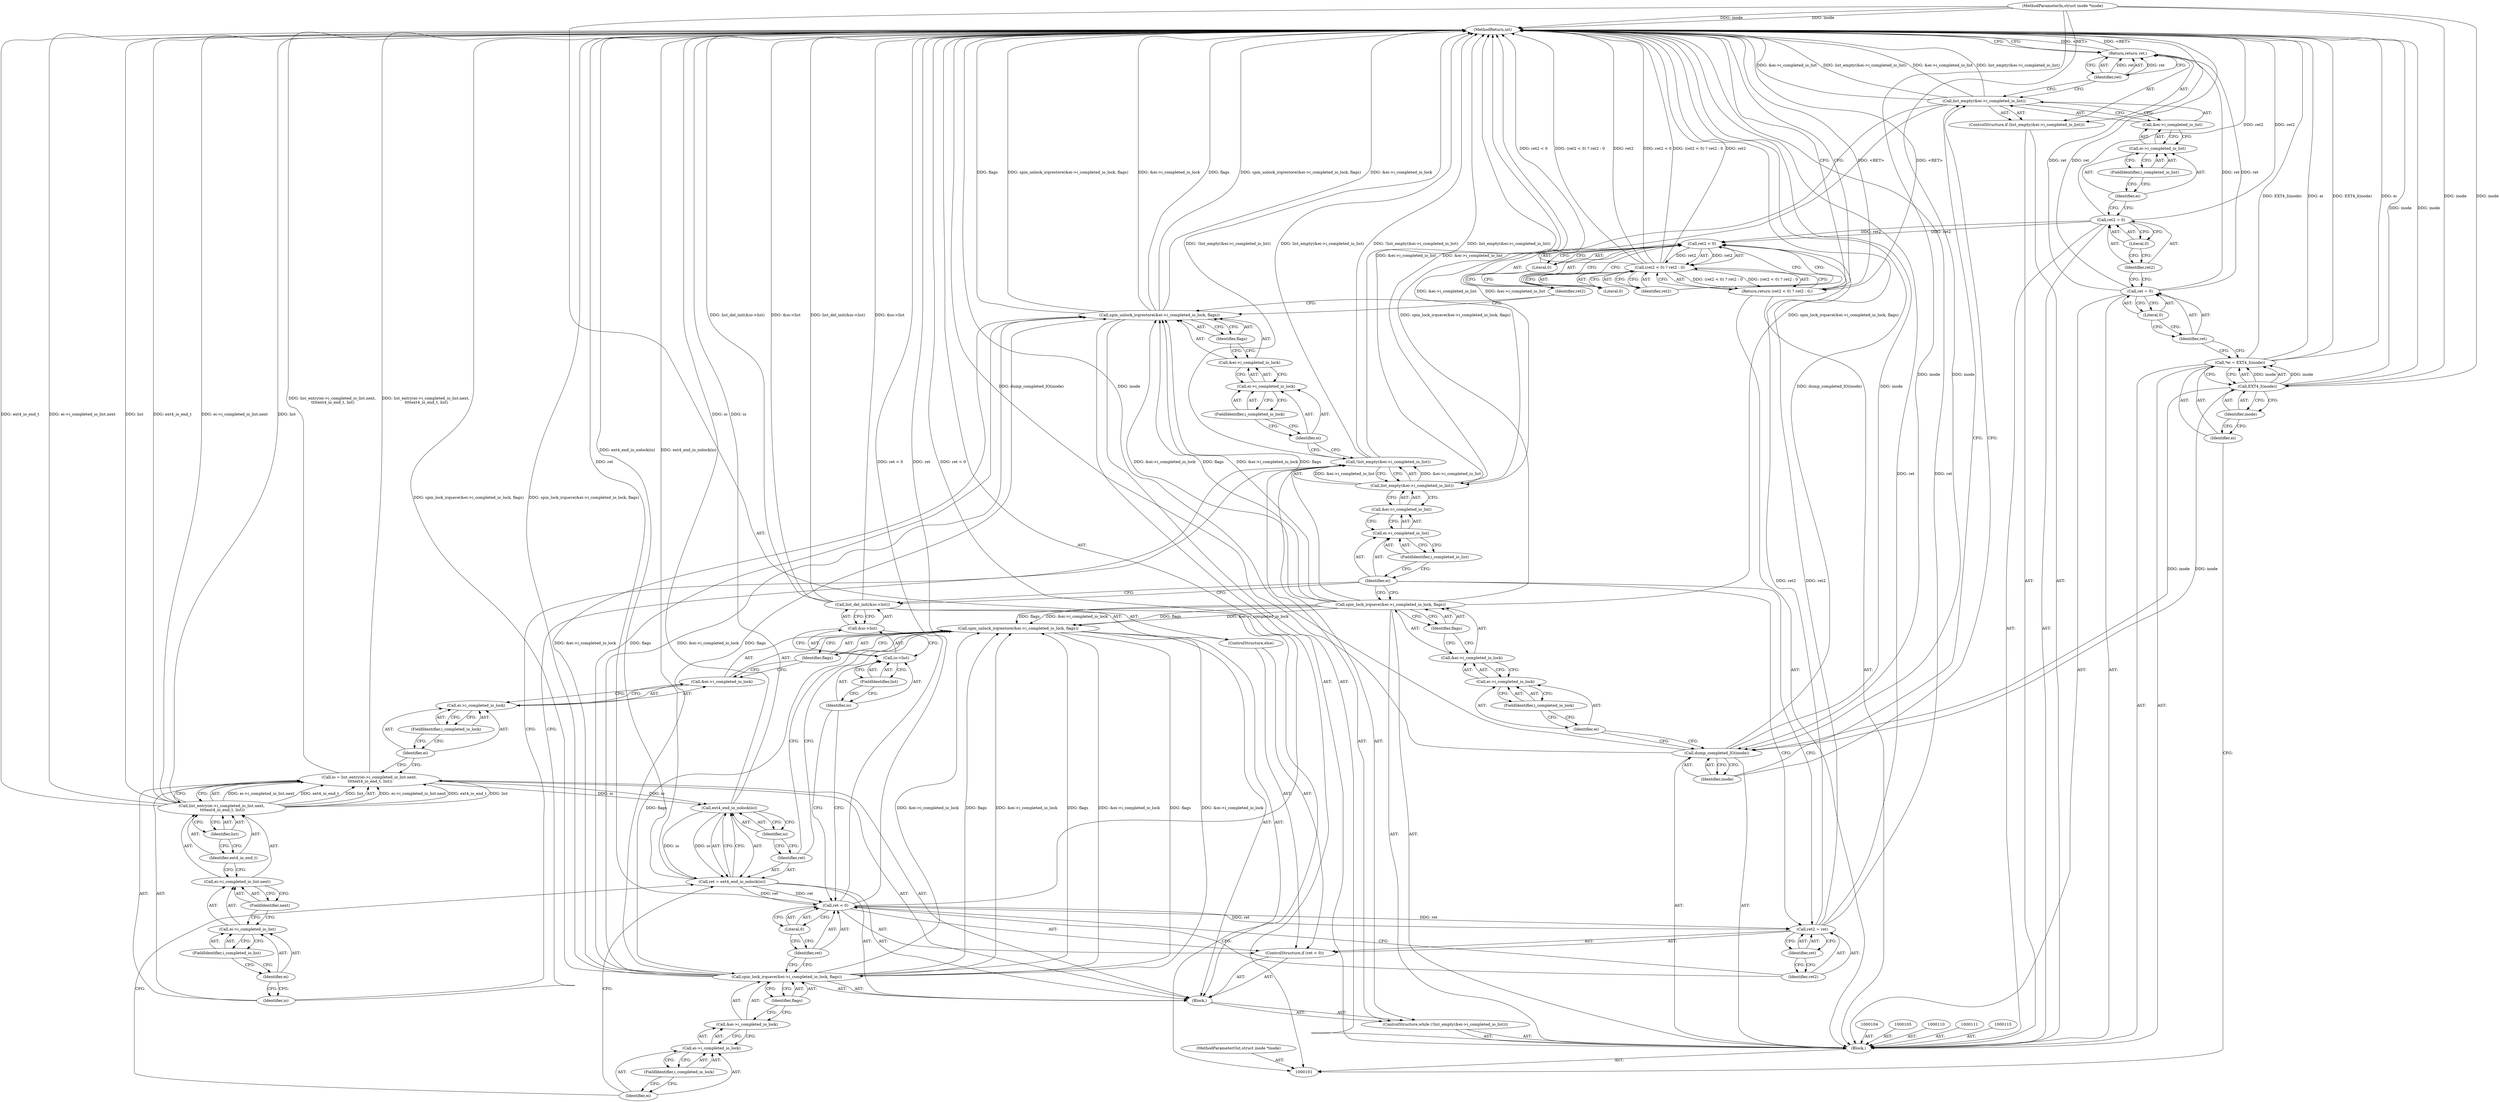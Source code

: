 digraph "0_linux_744692dc059845b2a3022119871846e74d4f6e11_13" {
"1000195" [label="(MethodReturn,int)"];
"1000102" [label="(MethodParameterIn,struct inode *inode)"];
"1000274" [label="(MethodParameterOut,struct inode *inode)"];
"1000126" [label="(Identifier,ret)"];
"1000125" [label="(Return,return ret;)"];
"1000127" [label="(Call,dump_completed_IO(inode))"];
"1000128" [label="(Identifier,inode)"];
"1000129" [label="(Call,spin_lock_irqsave(&ei->i_completed_io_lock, flags))"];
"1000130" [label="(Call,&ei->i_completed_io_lock)"];
"1000131" [label="(Call,ei->i_completed_io_lock)"];
"1000132" [label="(Identifier,ei)"];
"1000133" [label="(FieldIdentifier,i_completed_io_lock)"];
"1000134" [label="(Identifier,flags)"];
"1000135" [label="(ControlStructure,while (!list_empty(&ei->i_completed_io_list)))"];
"1000138" [label="(Call,&ei->i_completed_io_list)"];
"1000139" [label="(Call,ei->i_completed_io_list)"];
"1000140" [label="(Identifier,ei)"];
"1000141" [label="(FieldIdentifier,i_completed_io_list)"];
"1000142" [label="(Block,)"];
"1000136" [label="(Call,!list_empty(&ei->i_completed_io_list))"];
"1000137" [label="(Call,list_empty(&ei->i_completed_io_list))"];
"1000146" [label="(Call,ei->i_completed_io_list.next)"];
"1000147" [label="(Call,ei->i_completed_io_list)"];
"1000148" [label="(Identifier,ei)"];
"1000143" [label="(Call,io = list_entry(ei->i_completed_io_list.next,\n \t\t\t\text4_io_end_t, list))"];
"1000144" [label="(Identifier,io)"];
"1000149" [label="(FieldIdentifier,i_completed_io_list)"];
"1000150" [label="(FieldIdentifier,next)"];
"1000145" [label="(Call,list_entry(ei->i_completed_io_list.next,\n \t\t\t\text4_io_end_t, list))"];
"1000152" [label="(Identifier,list)"];
"1000151" [label="(Identifier,ext4_io_end_t)"];
"1000103" [label="(Block,)"];
"1000153" [label="(Call,spin_unlock_irqrestore(&ei->i_completed_io_lock, flags))"];
"1000154" [label="(Call,&ei->i_completed_io_lock)"];
"1000155" [label="(Call,ei->i_completed_io_lock)"];
"1000156" [label="(Identifier,ei)"];
"1000157" [label="(FieldIdentifier,i_completed_io_lock)"];
"1000158" [label="(Identifier,flags)"];
"1000162" [label="(Identifier,io)"];
"1000159" [label="(Call,ret = ext4_end_io_nolock(io))"];
"1000160" [label="(Identifier,ret)"];
"1000161" [label="(Call,ext4_end_io_nolock(io))"];
"1000163" [label="(Call,spin_lock_irqsave(&ei->i_completed_io_lock, flags))"];
"1000164" [label="(Call,&ei->i_completed_io_lock)"];
"1000165" [label="(Call,ei->i_completed_io_lock)"];
"1000166" [label="(Identifier,ei)"];
"1000167" [label="(FieldIdentifier,i_completed_io_lock)"];
"1000168" [label="(Identifier,flags)"];
"1000172" [label="(Literal,0)"];
"1000169" [label="(ControlStructure,if (ret < 0))"];
"1000170" [label="(Call,ret < 0)"];
"1000171" [label="(Identifier,ret)"];
"1000175" [label="(Identifier,ret)"];
"1000173" [label="(Call,ret2 = ret)"];
"1000174" [label="(Identifier,ret2)"];
"1000176" [label="(ControlStructure,else)"];
"1000178" [label="(Call,&io->list)"];
"1000179" [label="(Call,io->list)"];
"1000180" [label="(Identifier,io)"];
"1000181" [label="(FieldIdentifier,list)"];
"1000177" [label="(Call,list_del_init(&io->list))"];
"1000182" [label="(Call,spin_unlock_irqrestore(&ei->i_completed_io_lock, flags))"];
"1000183" [label="(Call,&ei->i_completed_io_lock)"];
"1000184" [label="(Call,ei->i_completed_io_lock)"];
"1000185" [label="(Identifier,ei)"];
"1000186" [label="(FieldIdentifier,i_completed_io_lock)"];
"1000187" [label="(Identifier,flags)"];
"1000106" [label="(Call,*ei = EXT4_I(inode))"];
"1000107" [label="(Identifier,ei)"];
"1000108" [label="(Call,EXT4_I(inode))"];
"1000109" [label="(Identifier,inode)"];
"1000190" [label="(Call,ret2 < 0)"];
"1000191" [label="(Identifier,ret2)"];
"1000192" [label="(Literal,0)"];
"1000188" [label="(Return,return (ret2 < 0) ? ret2 : 0;)"];
"1000193" [label="(Identifier,ret2)"];
"1000194" [label="(Literal,0)"];
"1000189" [label="(Call,(ret2 < 0) ? ret2 : 0)"];
"1000114" [label="(Literal,0)"];
"1000112" [label="(Call,ret = 0)"];
"1000113" [label="(Identifier,ret)"];
"1000118" [label="(Literal,0)"];
"1000116" [label="(Call,ret2 = 0)"];
"1000117" [label="(Identifier,ret2)"];
"1000119" [label="(ControlStructure,if (list_empty(&ei->i_completed_io_list)))"];
"1000121" [label="(Call,&ei->i_completed_io_list)"];
"1000122" [label="(Call,ei->i_completed_io_list)"];
"1000123" [label="(Identifier,ei)"];
"1000124" [label="(FieldIdentifier,i_completed_io_list)"];
"1000120" [label="(Call,list_empty(&ei->i_completed_io_list))"];
"1000195" -> "1000101"  [label="AST: "];
"1000195" -> "1000125"  [label="CFG: "];
"1000195" -> "1000188"  [label="CFG: "];
"1000188" -> "1000195"  [label="DDG: <RET>"];
"1000125" -> "1000195"  [label="DDG: <RET>"];
"1000182" -> "1000195"  [label="DDG: flags"];
"1000182" -> "1000195"  [label="DDG: spin_unlock_irqrestore(&ei->i_completed_io_lock, flags)"];
"1000182" -> "1000195"  [label="DDG: &ei->i_completed_io_lock"];
"1000106" -> "1000195"  [label="DDG: EXT4_I(inode)"];
"1000106" -> "1000195"  [label="DDG: ei"];
"1000189" -> "1000195"  [label="DDG: ret2 < 0"];
"1000189" -> "1000195"  [label="DDG: (ret2 < 0) ? ret2 : 0"];
"1000189" -> "1000195"  [label="DDG: ret2"];
"1000145" -> "1000195"  [label="DDG: list"];
"1000145" -> "1000195"  [label="DDG: ext4_io_end_t"];
"1000145" -> "1000195"  [label="DDG: ei->i_completed_io_list.next"];
"1000129" -> "1000195"  [label="DDG: spin_lock_irqsave(&ei->i_completed_io_lock, flags)"];
"1000120" -> "1000195"  [label="DDG: &ei->i_completed_io_list"];
"1000120" -> "1000195"  [label="DDG: list_empty(&ei->i_completed_io_list)"];
"1000127" -> "1000195"  [label="DDG: dump_completed_IO(inode)"];
"1000127" -> "1000195"  [label="DDG: inode"];
"1000177" -> "1000195"  [label="DDG: &io->list"];
"1000177" -> "1000195"  [label="DDG: list_del_init(&io->list)"];
"1000116" -> "1000195"  [label="DDG: ret2"];
"1000102" -> "1000195"  [label="DDG: inode"];
"1000112" -> "1000195"  [label="DDG: ret"];
"1000136" -> "1000195"  [label="DDG: !list_empty(&ei->i_completed_io_list)"];
"1000136" -> "1000195"  [label="DDG: list_empty(&ei->i_completed_io_list)"];
"1000143" -> "1000195"  [label="DDG: list_entry(ei->i_completed_io_list.next,\n \t\t\t\text4_io_end_t, list)"];
"1000170" -> "1000195"  [label="DDG: ret"];
"1000170" -> "1000195"  [label="DDG: ret < 0"];
"1000137" -> "1000195"  [label="DDG: &ei->i_completed_io_list"];
"1000163" -> "1000195"  [label="DDG: spin_lock_irqsave(&ei->i_completed_io_lock, flags)"];
"1000161" -> "1000195"  [label="DDG: io"];
"1000159" -> "1000195"  [label="DDG: ext4_end_io_nolock(io)"];
"1000173" -> "1000195"  [label="DDG: ret"];
"1000108" -> "1000195"  [label="DDG: inode"];
"1000102" -> "1000101"  [label="AST: "];
"1000102" -> "1000195"  [label="DDG: inode"];
"1000102" -> "1000108"  [label="DDG: inode"];
"1000102" -> "1000127"  [label="DDG: inode"];
"1000274" -> "1000101"  [label="AST: "];
"1000126" -> "1000125"  [label="AST: "];
"1000126" -> "1000120"  [label="CFG: "];
"1000125" -> "1000126"  [label="CFG: "];
"1000126" -> "1000125"  [label="DDG: ret"];
"1000125" -> "1000119"  [label="AST: "];
"1000125" -> "1000126"  [label="CFG: "];
"1000126" -> "1000125"  [label="AST: "];
"1000195" -> "1000125"  [label="CFG: "];
"1000125" -> "1000195"  [label="DDG: <RET>"];
"1000126" -> "1000125"  [label="DDG: ret"];
"1000112" -> "1000125"  [label="DDG: ret"];
"1000127" -> "1000103"  [label="AST: "];
"1000127" -> "1000128"  [label="CFG: "];
"1000128" -> "1000127"  [label="AST: "];
"1000132" -> "1000127"  [label="CFG: "];
"1000127" -> "1000195"  [label="DDG: dump_completed_IO(inode)"];
"1000127" -> "1000195"  [label="DDG: inode"];
"1000108" -> "1000127"  [label="DDG: inode"];
"1000102" -> "1000127"  [label="DDG: inode"];
"1000128" -> "1000127"  [label="AST: "];
"1000128" -> "1000120"  [label="CFG: "];
"1000127" -> "1000128"  [label="CFG: "];
"1000129" -> "1000103"  [label="AST: "];
"1000129" -> "1000134"  [label="CFG: "];
"1000130" -> "1000129"  [label="AST: "];
"1000134" -> "1000129"  [label="AST: "];
"1000140" -> "1000129"  [label="CFG: "];
"1000129" -> "1000195"  [label="DDG: spin_lock_irqsave(&ei->i_completed_io_lock, flags)"];
"1000129" -> "1000153"  [label="DDG: &ei->i_completed_io_lock"];
"1000129" -> "1000153"  [label="DDG: flags"];
"1000129" -> "1000182"  [label="DDG: &ei->i_completed_io_lock"];
"1000129" -> "1000182"  [label="DDG: flags"];
"1000130" -> "1000129"  [label="AST: "];
"1000130" -> "1000131"  [label="CFG: "];
"1000131" -> "1000130"  [label="AST: "];
"1000134" -> "1000130"  [label="CFG: "];
"1000131" -> "1000130"  [label="AST: "];
"1000131" -> "1000133"  [label="CFG: "];
"1000132" -> "1000131"  [label="AST: "];
"1000133" -> "1000131"  [label="AST: "];
"1000130" -> "1000131"  [label="CFG: "];
"1000132" -> "1000131"  [label="AST: "];
"1000132" -> "1000127"  [label="CFG: "];
"1000133" -> "1000132"  [label="CFG: "];
"1000133" -> "1000131"  [label="AST: "];
"1000133" -> "1000132"  [label="CFG: "];
"1000131" -> "1000133"  [label="CFG: "];
"1000134" -> "1000129"  [label="AST: "];
"1000134" -> "1000130"  [label="CFG: "];
"1000129" -> "1000134"  [label="CFG: "];
"1000135" -> "1000103"  [label="AST: "];
"1000136" -> "1000135"  [label="AST: "];
"1000142" -> "1000135"  [label="AST: "];
"1000138" -> "1000137"  [label="AST: "];
"1000138" -> "1000139"  [label="CFG: "];
"1000139" -> "1000138"  [label="AST: "];
"1000137" -> "1000138"  [label="CFG: "];
"1000139" -> "1000138"  [label="AST: "];
"1000139" -> "1000141"  [label="CFG: "];
"1000140" -> "1000139"  [label="AST: "];
"1000141" -> "1000139"  [label="AST: "];
"1000138" -> "1000139"  [label="CFG: "];
"1000140" -> "1000139"  [label="AST: "];
"1000140" -> "1000173"  [label="CFG: "];
"1000140" -> "1000177"  [label="CFG: "];
"1000140" -> "1000129"  [label="CFG: "];
"1000141" -> "1000140"  [label="CFG: "];
"1000141" -> "1000139"  [label="AST: "];
"1000141" -> "1000140"  [label="CFG: "];
"1000139" -> "1000141"  [label="CFG: "];
"1000142" -> "1000135"  [label="AST: "];
"1000143" -> "1000142"  [label="AST: "];
"1000153" -> "1000142"  [label="AST: "];
"1000159" -> "1000142"  [label="AST: "];
"1000163" -> "1000142"  [label="AST: "];
"1000169" -> "1000142"  [label="AST: "];
"1000136" -> "1000135"  [label="AST: "];
"1000136" -> "1000137"  [label="CFG: "];
"1000137" -> "1000136"  [label="AST: "];
"1000144" -> "1000136"  [label="CFG: "];
"1000185" -> "1000136"  [label="CFG: "];
"1000136" -> "1000195"  [label="DDG: !list_empty(&ei->i_completed_io_list)"];
"1000136" -> "1000195"  [label="DDG: list_empty(&ei->i_completed_io_list)"];
"1000137" -> "1000136"  [label="DDG: &ei->i_completed_io_list"];
"1000137" -> "1000136"  [label="AST: "];
"1000137" -> "1000138"  [label="CFG: "];
"1000138" -> "1000137"  [label="AST: "];
"1000136" -> "1000137"  [label="CFG: "];
"1000137" -> "1000195"  [label="DDG: &ei->i_completed_io_list"];
"1000137" -> "1000136"  [label="DDG: &ei->i_completed_io_list"];
"1000120" -> "1000137"  [label="DDG: &ei->i_completed_io_list"];
"1000146" -> "1000145"  [label="AST: "];
"1000146" -> "1000150"  [label="CFG: "];
"1000147" -> "1000146"  [label="AST: "];
"1000150" -> "1000146"  [label="AST: "];
"1000151" -> "1000146"  [label="CFG: "];
"1000147" -> "1000146"  [label="AST: "];
"1000147" -> "1000149"  [label="CFG: "];
"1000148" -> "1000147"  [label="AST: "];
"1000149" -> "1000147"  [label="AST: "];
"1000150" -> "1000147"  [label="CFG: "];
"1000148" -> "1000147"  [label="AST: "];
"1000148" -> "1000144"  [label="CFG: "];
"1000149" -> "1000148"  [label="CFG: "];
"1000143" -> "1000142"  [label="AST: "];
"1000143" -> "1000145"  [label="CFG: "];
"1000144" -> "1000143"  [label="AST: "];
"1000145" -> "1000143"  [label="AST: "];
"1000156" -> "1000143"  [label="CFG: "];
"1000143" -> "1000195"  [label="DDG: list_entry(ei->i_completed_io_list.next,\n \t\t\t\text4_io_end_t, list)"];
"1000145" -> "1000143"  [label="DDG: ei->i_completed_io_list.next"];
"1000145" -> "1000143"  [label="DDG: ext4_io_end_t"];
"1000145" -> "1000143"  [label="DDG: list"];
"1000143" -> "1000161"  [label="DDG: io"];
"1000144" -> "1000143"  [label="AST: "];
"1000144" -> "1000136"  [label="CFG: "];
"1000148" -> "1000144"  [label="CFG: "];
"1000149" -> "1000147"  [label="AST: "];
"1000149" -> "1000148"  [label="CFG: "];
"1000147" -> "1000149"  [label="CFG: "];
"1000150" -> "1000146"  [label="AST: "];
"1000150" -> "1000147"  [label="CFG: "];
"1000146" -> "1000150"  [label="CFG: "];
"1000145" -> "1000143"  [label="AST: "];
"1000145" -> "1000152"  [label="CFG: "];
"1000146" -> "1000145"  [label="AST: "];
"1000151" -> "1000145"  [label="AST: "];
"1000152" -> "1000145"  [label="AST: "];
"1000143" -> "1000145"  [label="CFG: "];
"1000145" -> "1000195"  [label="DDG: list"];
"1000145" -> "1000195"  [label="DDG: ext4_io_end_t"];
"1000145" -> "1000195"  [label="DDG: ei->i_completed_io_list.next"];
"1000145" -> "1000143"  [label="DDG: ei->i_completed_io_list.next"];
"1000145" -> "1000143"  [label="DDG: ext4_io_end_t"];
"1000145" -> "1000143"  [label="DDG: list"];
"1000152" -> "1000145"  [label="AST: "];
"1000152" -> "1000151"  [label="CFG: "];
"1000145" -> "1000152"  [label="CFG: "];
"1000151" -> "1000145"  [label="AST: "];
"1000151" -> "1000146"  [label="CFG: "];
"1000152" -> "1000151"  [label="CFG: "];
"1000103" -> "1000101"  [label="AST: "];
"1000104" -> "1000103"  [label="AST: "];
"1000105" -> "1000103"  [label="AST: "];
"1000106" -> "1000103"  [label="AST: "];
"1000110" -> "1000103"  [label="AST: "];
"1000111" -> "1000103"  [label="AST: "];
"1000112" -> "1000103"  [label="AST: "];
"1000115" -> "1000103"  [label="AST: "];
"1000116" -> "1000103"  [label="AST: "];
"1000119" -> "1000103"  [label="AST: "];
"1000127" -> "1000103"  [label="AST: "];
"1000129" -> "1000103"  [label="AST: "];
"1000135" -> "1000103"  [label="AST: "];
"1000182" -> "1000103"  [label="AST: "];
"1000188" -> "1000103"  [label="AST: "];
"1000153" -> "1000142"  [label="AST: "];
"1000153" -> "1000158"  [label="CFG: "];
"1000154" -> "1000153"  [label="AST: "];
"1000158" -> "1000153"  [label="AST: "];
"1000160" -> "1000153"  [label="CFG: "];
"1000129" -> "1000153"  [label="DDG: &ei->i_completed_io_lock"];
"1000129" -> "1000153"  [label="DDG: flags"];
"1000163" -> "1000153"  [label="DDG: &ei->i_completed_io_lock"];
"1000163" -> "1000153"  [label="DDG: flags"];
"1000153" -> "1000163"  [label="DDG: &ei->i_completed_io_lock"];
"1000153" -> "1000163"  [label="DDG: flags"];
"1000154" -> "1000153"  [label="AST: "];
"1000154" -> "1000155"  [label="CFG: "];
"1000155" -> "1000154"  [label="AST: "];
"1000158" -> "1000154"  [label="CFG: "];
"1000155" -> "1000154"  [label="AST: "];
"1000155" -> "1000157"  [label="CFG: "];
"1000156" -> "1000155"  [label="AST: "];
"1000157" -> "1000155"  [label="AST: "];
"1000154" -> "1000155"  [label="CFG: "];
"1000156" -> "1000155"  [label="AST: "];
"1000156" -> "1000143"  [label="CFG: "];
"1000157" -> "1000156"  [label="CFG: "];
"1000157" -> "1000155"  [label="AST: "];
"1000157" -> "1000156"  [label="CFG: "];
"1000155" -> "1000157"  [label="CFG: "];
"1000158" -> "1000153"  [label="AST: "];
"1000158" -> "1000154"  [label="CFG: "];
"1000153" -> "1000158"  [label="CFG: "];
"1000162" -> "1000161"  [label="AST: "];
"1000162" -> "1000160"  [label="CFG: "];
"1000161" -> "1000162"  [label="CFG: "];
"1000159" -> "1000142"  [label="AST: "];
"1000159" -> "1000161"  [label="CFG: "];
"1000160" -> "1000159"  [label="AST: "];
"1000161" -> "1000159"  [label="AST: "];
"1000166" -> "1000159"  [label="CFG: "];
"1000159" -> "1000195"  [label="DDG: ext4_end_io_nolock(io)"];
"1000161" -> "1000159"  [label="DDG: io"];
"1000159" -> "1000170"  [label="DDG: ret"];
"1000160" -> "1000159"  [label="AST: "];
"1000160" -> "1000153"  [label="CFG: "];
"1000162" -> "1000160"  [label="CFG: "];
"1000161" -> "1000159"  [label="AST: "];
"1000161" -> "1000162"  [label="CFG: "];
"1000162" -> "1000161"  [label="AST: "];
"1000159" -> "1000161"  [label="CFG: "];
"1000161" -> "1000195"  [label="DDG: io"];
"1000161" -> "1000159"  [label="DDG: io"];
"1000143" -> "1000161"  [label="DDG: io"];
"1000163" -> "1000142"  [label="AST: "];
"1000163" -> "1000168"  [label="CFG: "];
"1000164" -> "1000163"  [label="AST: "];
"1000168" -> "1000163"  [label="AST: "];
"1000171" -> "1000163"  [label="CFG: "];
"1000163" -> "1000195"  [label="DDG: spin_lock_irqsave(&ei->i_completed_io_lock, flags)"];
"1000163" -> "1000153"  [label="DDG: &ei->i_completed_io_lock"];
"1000163" -> "1000153"  [label="DDG: flags"];
"1000153" -> "1000163"  [label="DDG: &ei->i_completed_io_lock"];
"1000153" -> "1000163"  [label="DDG: flags"];
"1000163" -> "1000182"  [label="DDG: &ei->i_completed_io_lock"];
"1000163" -> "1000182"  [label="DDG: flags"];
"1000164" -> "1000163"  [label="AST: "];
"1000164" -> "1000165"  [label="CFG: "];
"1000165" -> "1000164"  [label="AST: "];
"1000168" -> "1000164"  [label="CFG: "];
"1000165" -> "1000164"  [label="AST: "];
"1000165" -> "1000167"  [label="CFG: "];
"1000166" -> "1000165"  [label="AST: "];
"1000167" -> "1000165"  [label="AST: "];
"1000164" -> "1000165"  [label="CFG: "];
"1000166" -> "1000165"  [label="AST: "];
"1000166" -> "1000159"  [label="CFG: "];
"1000167" -> "1000166"  [label="CFG: "];
"1000167" -> "1000165"  [label="AST: "];
"1000167" -> "1000166"  [label="CFG: "];
"1000165" -> "1000167"  [label="CFG: "];
"1000168" -> "1000163"  [label="AST: "];
"1000168" -> "1000164"  [label="CFG: "];
"1000163" -> "1000168"  [label="CFG: "];
"1000172" -> "1000170"  [label="AST: "];
"1000172" -> "1000171"  [label="CFG: "];
"1000170" -> "1000172"  [label="CFG: "];
"1000169" -> "1000142"  [label="AST: "];
"1000170" -> "1000169"  [label="AST: "];
"1000173" -> "1000169"  [label="AST: "];
"1000176" -> "1000169"  [label="AST: "];
"1000170" -> "1000169"  [label="AST: "];
"1000170" -> "1000172"  [label="CFG: "];
"1000171" -> "1000170"  [label="AST: "];
"1000172" -> "1000170"  [label="AST: "];
"1000174" -> "1000170"  [label="CFG: "];
"1000180" -> "1000170"  [label="CFG: "];
"1000170" -> "1000195"  [label="DDG: ret"];
"1000170" -> "1000195"  [label="DDG: ret < 0"];
"1000159" -> "1000170"  [label="DDG: ret"];
"1000170" -> "1000173"  [label="DDG: ret"];
"1000171" -> "1000170"  [label="AST: "];
"1000171" -> "1000163"  [label="CFG: "];
"1000172" -> "1000171"  [label="CFG: "];
"1000175" -> "1000173"  [label="AST: "];
"1000175" -> "1000174"  [label="CFG: "];
"1000173" -> "1000175"  [label="CFG: "];
"1000173" -> "1000169"  [label="AST: "];
"1000173" -> "1000175"  [label="CFG: "];
"1000174" -> "1000173"  [label="AST: "];
"1000175" -> "1000173"  [label="AST: "];
"1000140" -> "1000173"  [label="CFG: "];
"1000173" -> "1000195"  [label="DDG: ret"];
"1000170" -> "1000173"  [label="DDG: ret"];
"1000173" -> "1000190"  [label="DDG: ret2"];
"1000174" -> "1000173"  [label="AST: "];
"1000174" -> "1000170"  [label="CFG: "];
"1000175" -> "1000174"  [label="CFG: "];
"1000176" -> "1000169"  [label="AST: "];
"1000177" -> "1000176"  [label="AST: "];
"1000178" -> "1000177"  [label="AST: "];
"1000178" -> "1000179"  [label="CFG: "];
"1000179" -> "1000178"  [label="AST: "];
"1000177" -> "1000178"  [label="CFG: "];
"1000179" -> "1000178"  [label="AST: "];
"1000179" -> "1000181"  [label="CFG: "];
"1000180" -> "1000179"  [label="AST: "];
"1000181" -> "1000179"  [label="AST: "];
"1000178" -> "1000179"  [label="CFG: "];
"1000180" -> "1000179"  [label="AST: "];
"1000180" -> "1000170"  [label="CFG: "];
"1000181" -> "1000180"  [label="CFG: "];
"1000181" -> "1000179"  [label="AST: "];
"1000181" -> "1000180"  [label="CFG: "];
"1000179" -> "1000181"  [label="CFG: "];
"1000177" -> "1000176"  [label="AST: "];
"1000177" -> "1000178"  [label="CFG: "];
"1000178" -> "1000177"  [label="AST: "];
"1000140" -> "1000177"  [label="CFG: "];
"1000177" -> "1000195"  [label="DDG: &io->list"];
"1000177" -> "1000195"  [label="DDG: list_del_init(&io->list)"];
"1000182" -> "1000103"  [label="AST: "];
"1000182" -> "1000187"  [label="CFG: "];
"1000183" -> "1000182"  [label="AST: "];
"1000187" -> "1000182"  [label="AST: "];
"1000191" -> "1000182"  [label="CFG: "];
"1000182" -> "1000195"  [label="DDG: flags"];
"1000182" -> "1000195"  [label="DDG: spin_unlock_irqrestore(&ei->i_completed_io_lock, flags)"];
"1000182" -> "1000195"  [label="DDG: &ei->i_completed_io_lock"];
"1000129" -> "1000182"  [label="DDG: &ei->i_completed_io_lock"];
"1000129" -> "1000182"  [label="DDG: flags"];
"1000163" -> "1000182"  [label="DDG: &ei->i_completed_io_lock"];
"1000163" -> "1000182"  [label="DDG: flags"];
"1000183" -> "1000182"  [label="AST: "];
"1000183" -> "1000184"  [label="CFG: "];
"1000184" -> "1000183"  [label="AST: "];
"1000187" -> "1000183"  [label="CFG: "];
"1000184" -> "1000183"  [label="AST: "];
"1000184" -> "1000186"  [label="CFG: "];
"1000185" -> "1000184"  [label="AST: "];
"1000186" -> "1000184"  [label="AST: "];
"1000183" -> "1000184"  [label="CFG: "];
"1000185" -> "1000184"  [label="AST: "];
"1000185" -> "1000136"  [label="CFG: "];
"1000186" -> "1000185"  [label="CFG: "];
"1000186" -> "1000184"  [label="AST: "];
"1000186" -> "1000185"  [label="CFG: "];
"1000184" -> "1000186"  [label="CFG: "];
"1000187" -> "1000182"  [label="AST: "];
"1000187" -> "1000183"  [label="CFG: "];
"1000182" -> "1000187"  [label="CFG: "];
"1000106" -> "1000103"  [label="AST: "];
"1000106" -> "1000108"  [label="CFG: "];
"1000107" -> "1000106"  [label="AST: "];
"1000108" -> "1000106"  [label="AST: "];
"1000113" -> "1000106"  [label="CFG: "];
"1000106" -> "1000195"  [label="DDG: EXT4_I(inode)"];
"1000106" -> "1000195"  [label="DDG: ei"];
"1000108" -> "1000106"  [label="DDG: inode"];
"1000107" -> "1000106"  [label="AST: "];
"1000107" -> "1000101"  [label="CFG: "];
"1000109" -> "1000107"  [label="CFG: "];
"1000108" -> "1000106"  [label="AST: "];
"1000108" -> "1000109"  [label="CFG: "];
"1000109" -> "1000108"  [label="AST: "];
"1000106" -> "1000108"  [label="CFG: "];
"1000108" -> "1000195"  [label="DDG: inode"];
"1000108" -> "1000106"  [label="DDG: inode"];
"1000102" -> "1000108"  [label="DDG: inode"];
"1000108" -> "1000127"  [label="DDG: inode"];
"1000109" -> "1000108"  [label="AST: "];
"1000109" -> "1000107"  [label="CFG: "];
"1000108" -> "1000109"  [label="CFG: "];
"1000190" -> "1000189"  [label="AST: "];
"1000190" -> "1000192"  [label="CFG: "];
"1000191" -> "1000190"  [label="AST: "];
"1000192" -> "1000190"  [label="AST: "];
"1000193" -> "1000190"  [label="CFG: "];
"1000194" -> "1000190"  [label="CFG: "];
"1000190" -> "1000189"  [label="DDG: ret2"];
"1000116" -> "1000190"  [label="DDG: ret2"];
"1000173" -> "1000190"  [label="DDG: ret2"];
"1000191" -> "1000190"  [label="AST: "];
"1000191" -> "1000182"  [label="CFG: "];
"1000192" -> "1000191"  [label="CFG: "];
"1000192" -> "1000190"  [label="AST: "];
"1000192" -> "1000191"  [label="CFG: "];
"1000190" -> "1000192"  [label="CFG: "];
"1000188" -> "1000103"  [label="AST: "];
"1000188" -> "1000189"  [label="CFG: "];
"1000189" -> "1000188"  [label="AST: "];
"1000195" -> "1000188"  [label="CFG: "];
"1000188" -> "1000195"  [label="DDG: <RET>"];
"1000189" -> "1000188"  [label="DDG: (ret2 < 0) ? ret2 : 0"];
"1000193" -> "1000189"  [label="AST: "];
"1000193" -> "1000190"  [label="CFG: "];
"1000189" -> "1000193"  [label="CFG: "];
"1000194" -> "1000189"  [label="AST: "];
"1000194" -> "1000190"  [label="CFG: "];
"1000189" -> "1000194"  [label="CFG: "];
"1000189" -> "1000188"  [label="AST: "];
"1000189" -> "1000193"  [label="CFG: "];
"1000189" -> "1000194"  [label="CFG: "];
"1000190" -> "1000189"  [label="AST: "];
"1000193" -> "1000189"  [label="AST: "];
"1000194" -> "1000189"  [label="AST: "];
"1000188" -> "1000189"  [label="CFG: "];
"1000189" -> "1000195"  [label="DDG: ret2 < 0"];
"1000189" -> "1000195"  [label="DDG: (ret2 < 0) ? ret2 : 0"];
"1000189" -> "1000195"  [label="DDG: ret2"];
"1000189" -> "1000188"  [label="DDG: (ret2 < 0) ? ret2 : 0"];
"1000190" -> "1000189"  [label="DDG: ret2"];
"1000114" -> "1000112"  [label="AST: "];
"1000114" -> "1000113"  [label="CFG: "];
"1000112" -> "1000114"  [label="CFG: "];
"1000112" -> "1000103"  [label="AST: "];
"1000112" -> "1000114"  [label="CFG: "];
"1000113" -> "1000112"  [label="AST: "];
"1000114" -> "1000112"  [label="AST: "];
"1000117" -> "1000112"  [label="CFG: "];
"1000112" -> "1000195"  [label="DDG: ret"];
"1000112" -> "1000125"  [label="DDG: ret"];
"1000113" -> "1000112"  [label="AST: "];
"1000113" -> "1000106"  [label="CFG: "];
"1000114" -> "1000113"  [label="CFG: "];
"1000118" -> "1000116"  [label="AST: "];
"1000118" -> "1000117"  [label="CFG: "];
"1000116" -> "1000118"  [label="CFG: "];
"1000116" -> "1000103"  [label="AST: "];
"1000116" -> "1000118"  [label="CFG: "];
"1000117" -> "1000116"  [label="AST: "];
"1000118" -> "1000116"  [label="AST: "];
"1000123" -> "1000116"  [label="CFG: "];
"1000116" -> "1000195"  [label="DDG: ret2"];
"1000116" -> "1000190"  [label="DDG: ret2"];
"1000117" -> "1000116"  [label="AST: "];
"1000117" -> "1000112"  [label="CFG: "];
"1000118" -> "1000117"  [label="CFG: "];
"1000119" -> "1000103"  [label="AST: "];
"1000120" -> "1000119"  [label="AST: "];
"1000125" -> "1000119"  [label="AST: "];
"1000121" -> "1000120"  [label="AST: "];
"1000121" -> "1000122"  [label="CFG: "];
"1000122" -> "1000121"  [label="AST: "];
"1000120" -> "1000121"  [label="CFG: "];
"1000122" -> "1000121"  [label="AST: "];
"1000122" -> "1000124"  [label="CFG: "];
"1000123" -> "1000122"  [label="AST: "];
"1000124" -> "1000122"  [label="AST: "];
"1000121" -> "1000122"  [label="CFG: "];
"1000123" -> "1000122"  [label="AST: "];
"1000123" -> "1000116"  [label="CFG: "];
"1000124" -> "1000123"  [label="CFG: "];
"1000124" -> "1000122"  [label="AST: "];
"1000124" -> "1000123"  [label="CFG: "];
"1000122" -> "1000124"  [label="CFG: "];
"1000120" -> "1000119"  [label="AST: "];
"1000120" -> "1000121"  [label="CFG: "];
"1000121" -> "1000120"  [label="AST: "];
"1000126" -> "1000120"  [label="CFG: "];
"1000128" -> "1000120"  [label="CFG: "];
"1000120" -> "1000195"  [label="DDG: &ei->i_completed_io_list"];
"1000120" -> "1000195"  [label="DDG: list_empty(&ei->i_completed_io_list)"];
"1000120" -> "1000137"  [label="DDG: &ei->i_completed_io_list"];
}
